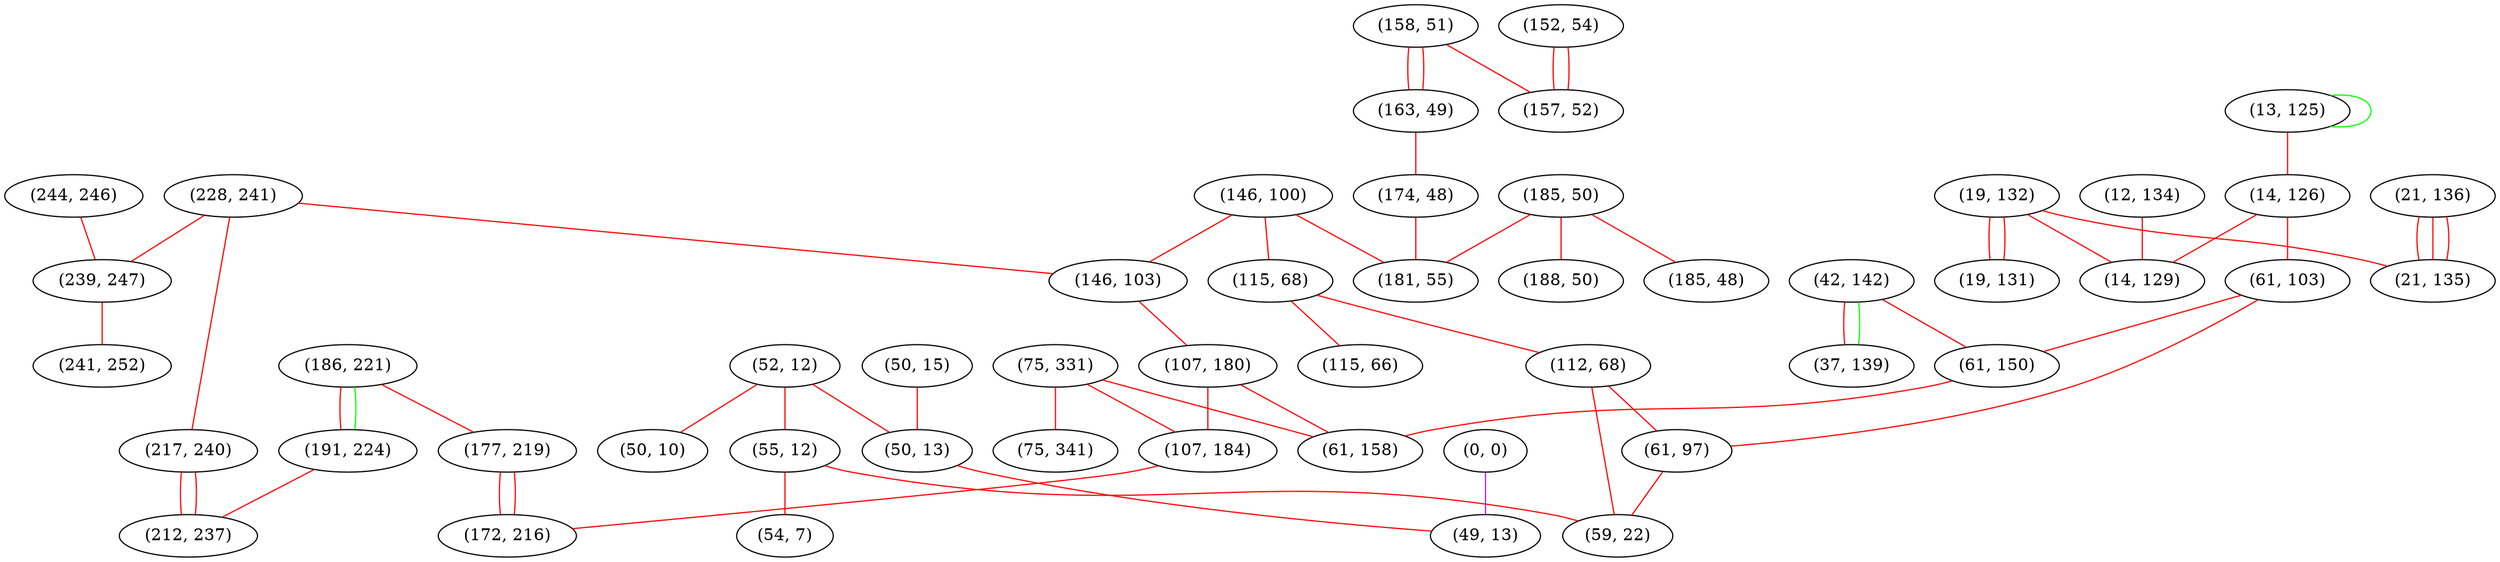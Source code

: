 graph "" {
"(52, 12)";
"(75, 331)";
"(185, 50)";
"(228, 241)";
"(186, 221)";
"(19, 132)";
"(146, 100)";
"(146, 103)";
"(42, 142)";
"(13, 125)";
"(158, 51)";
"(152, 54)";
"(163, 49)";
"(174, 48)";
"(14, 126)";
"(50, 15)";
"(115, 68)";
"(12, 134)";
"(21, 136)";
"(14, 129)";
"(107, 180)";
"(19, 131)";
"(55, 12)";
"(0, 0)";
"(177, 219)";
"(191, 224)";
"(188, 50)";
"(185, 48)";
"(61, 103)";
"(244, 246)";
"(157, 52)";
"(181, 55)";
"(217, 240)";
"(61, 150)";
"(54, 7)";
"(75, 341)";
"(107, 184)";
"(172, 216)";
"(212, 237)";
"(50, 13)";
"(239, 247)";
"(241, 252)";
"(112, 68)";
"(61, 158)";
"(37, 139)";
"(61, 97)";
"(115, 66)";
"(49, 13)";
"(21, 135)";
"(59, 22)";
"(50, 10)";
"(52, 12)" -- "(55, 12)"  [color=red, key=0, weight=1];
"(52, 12)" -- "(50, 13)"  [color=red, key=0, weight=1];
"(52, 12)" -- "(50, 10)"  [color=red, key=0, weight=1];
"(75, 331)" -- "(61, 158)"  [color=red, key=0, weight=1];
"(75, 331)" -- "(107, 184)"  [color=red, key=0, weight=1];
"(75, 331)" -- "(75, 341)"  [color=red, key=0, weight=1];
"(185, 50)" -- "(188, 50)"  [color=red, key=0, weight=1];
"(185, 50)" -- "(185, 48)"  [color=red, key=0, weight=1];
"(185, 50)" -- "(181, 55)"  [color=red, key=0, weight=1];
"(228, 241)" -- "(146, 103)"  [color=red, key=0, weight=1];
"(228, 241)" -- "(217, 240)"  [color=red, key=0, weight=1];
"(228, 241)" -- "(239, 247)"  [color=red, key=0, weight=1];
"(186, 221)" -- "(177, 219)"  [color=red, key=0, weight=1];
"(186, 221)" -- "(191, 224)"  [color=red, key=0, weight=1];
"(186, 221)" -- "(191, 224)"  [color=green, key=1, weight=2];
"(19, 132)" -- "(14, 129)"  [color=red, key=0, weight=1];
"(19, 132)" -- "(21, 135)"  [color=red, key=0, weight=1];
"(19, 132)" -- "(19, 131)"  [color=red, key=0, weight=1];
"(19, 132)" -- "(19, 131)"  [color=red, key=1, weight=1];
"(146, 100)" -- "(146, 103)"  [color=red, key=0, weight=1];
"(146, 100)" -- "(181, 55)"  [color=red, key=0, weight=1];
"(146, 100)" -- "(115, 68)"  [color=red, key=0, weight=1];
"(146, 103)" -- "(107, 180)"  [color=red, key=0, weight=1];
"(42, 142)" -- "(61, 150)"  [color=red, key=0, weight=1];
"(42, 142)" -- "(37, 139)"  [color=red, key=0, weight=1];
"(42, 142)" -- "(37, 139)"  [color=green, key=1, weight=2];
"(13, 125)" -- "(13, 125)"  [color=green, key=0, weight=2];
"(13, 125)" -- "(14, 126)"  [color=red, key=0, weight=1];
"(158, 51)" -- "(157, 52)"  [color=red, key=0, weight=1];
"(158, 51)" -- "(163, 49)"  [color=red, key=0, weight=1];
"(158, 51)" -- "(163, 49)"  [color=red, key=1, weight=1];
"(152, 54)" -- "(157, 52)"  [color=red, key=0, weight=1];
"(152, 54)" -- "(157, 52)"  [color=red, key=1, weight=1];
"(163, 49)" -- "(174, 48)"  [color=red, key=0, weight=1];
"(174, 48)" -- "(181, 55)"  [color=red, key=0, weight=1];
"(14, 126)" -- "(14, 129)"  [color=red, key=0, weight=1];
"(14, 126)" -- "(61, 103)"  [color=red, key=0, weight=1];
"(50, 15)" -- "(50, 13)"  [color=red, key=0, weight=1];
"(115, 68)" -- "(115, 66)"  [color=red, key=0, weight=1];
"(115, 68)" -- "(112, 68)"  [color=red, key=0, weight=1];
"(12, 134)" -- "(14, 129)"  [color=red, key=0, weight=1];
"(21, 136)" -- "(21, 135)"  [color=red, key=0, weight=1];
"(21, 136)" -- "(21, 135)"  [color=red, key=1, weight=1];
"(21, 136)" -- "(21, 135)"  [color=red, key=2, weight=1];
"(107, 180)" -- "(61, 158)"  [color=red, key=0, weight=1];
"(107, 180)" -- "(107, 184)"  [color=red, key=0, weight=1];
"(55, 12)" -- "(54, 7)"  [color=red, key=0, weight=1];
"(55, 12)" -- "(59, 22)"  [color=red, key=0, weight=1];
"(0, 0)" -- "(49, 13)"  [color=purple, key=0, weight=4];
"(177, 219)" -- "(172, 216)"  [color=red, key=0, weight=1];
"(177, 219)" -- "(172, 216)"  [color=red, key=1, weight=1];
"(191, 224)" -- "(212, 237)"  [color=red, key=0, weight=1];
"(61, 103)" -- "(61, 150)"  [color=red, key=0, weight=1];
"(61, 103)" -- "(61, 97)"  [color=red, key=0, weight=1];
"(244, 246)" -- "(239, 247)"  [color=red, key=0, weight=1];
"(217, 240)" -- "(212, 237)"  [color=red, key=0, weight=1];
"(217, 240)" -- "(212, 237)"  [color=red, key=1, weight=1];
"(61, 150)" -- "(61, 158)"  [color=red, key=0, weight=1];
"(107, 184)" -- "(172, 216)"  [color=red, key=0, weight=1];
"(50, 13)" -- "(49, 13)"  [color=red, key=0, weight=1];
"(239, 247)" -- "(241, 252)"  [color=red, key=0, weight=1];
"(112, 68)" -- "(61, 97)"  [color=red, key=0, weight=1];
"(112, 68)" -- "(59, 22)"  [color=red, key=0, weight=1];
"(61, 97)" -- "(59, 22)"  [color=red, key=0, weight=1];
}
